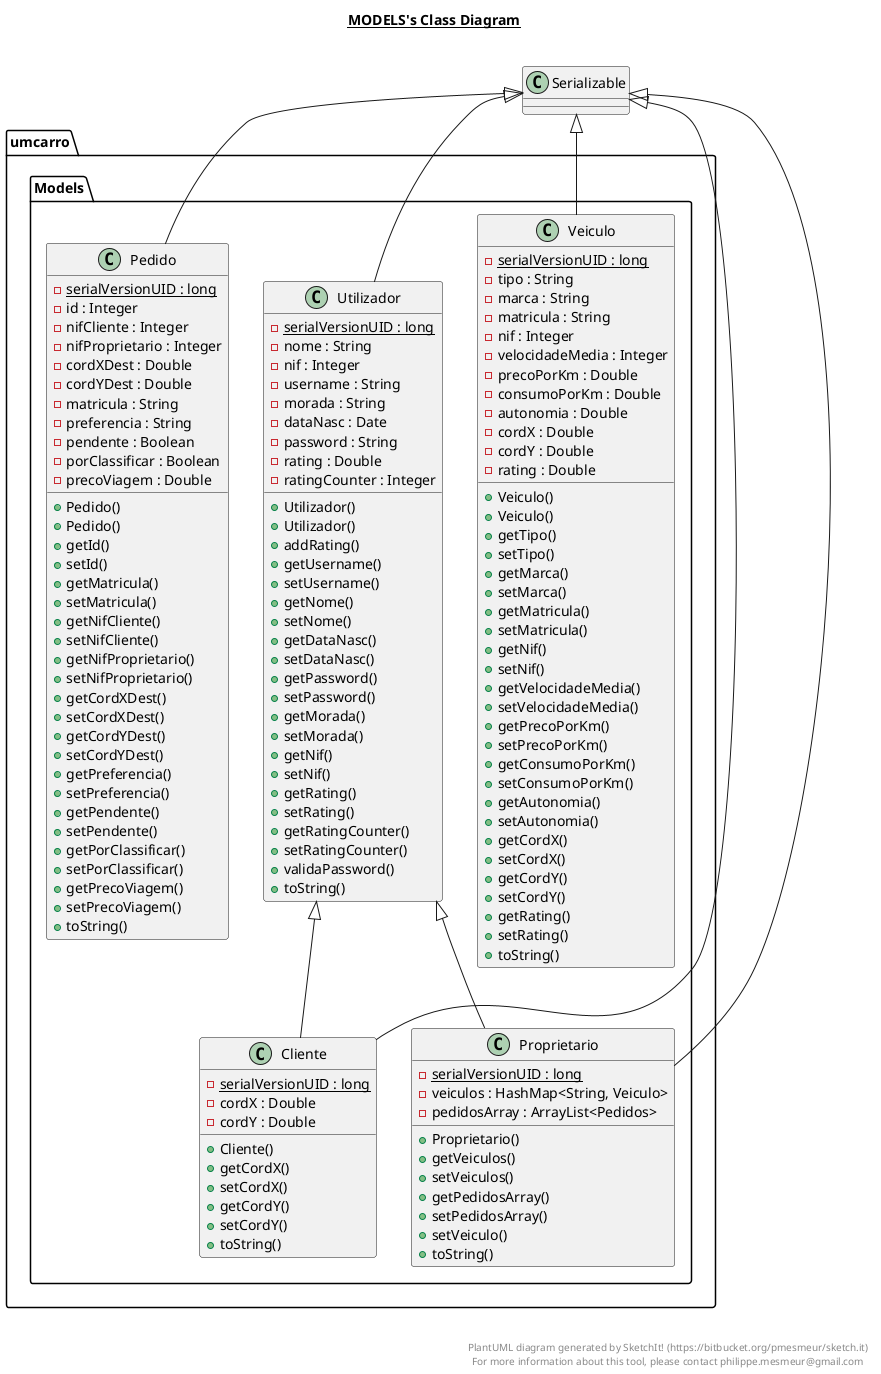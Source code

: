 @startuml

title __MODELS's Class Diagram__\n

  package umcarro.Models {
    class Cliente {
        {static} - serialVersionUID : long
        - cordX : Double
        - cordY : Double
        + Cliente()
        + getCordX()
        + setCordX()
        + getCordY()
        + setCordY()
        + toString()
    }
  }
  

  package umcarro.Models {
    class Pedido {
        {static} - serialVersionUID : long
        - id : Integer
        - nifCliente : Integer
        - nifProprietario : Integer
        - cordXDest : Double
        - cordYDest : Double
        - matricula : String
        - preferencia : String
        - pendente : Boolean
        - porClassificar : Boolean
        - precoViagem : Double
        + Pedido()
        + Pedido()
        + getId()
        + setId()
        + getMatricula()
        + setMatricula()
        + getNifCliente()
        + setNifCliente()
        + getNifProprietario()
        + setNifProprietario()
        + getCordXDest()
        + setCordXDest()
        + getCordYDest()
        + setCordYDest()
        + getPreferencia()
        + setPreferencia()
        + getPendente()
        + setPendente()
        + getPorClassificar()
        + setPorClassificar()
        + getPrecoViagem()
        + setPrecoViagem()
        + toString()
    }
  }
  

  package umcarro.Models {
    class Proprietario {
        {static} - serialVersionUID : long
        - veiculos : HashMap<String, Veiculo>
        - pedidosArray : ArrayList<Pedidos>
        + Proprietario()
        + getVeiculos()
        + setVeiculos()
        + getPedidosArray()
        + setPedidosArray()
        + setVeiculo()
        + toString()
    }
  }
  

  package umcarro.Models {
    class Utilizador {
        {static} - serialVersionUID : long
        - nome : String
        - nif : Integer
        - username : String
        - morada : String
        - dataNasc : Date
        - password : String
        - rating : Double
        - ratingCounter : Integer
        + Utilizador()
        + Utilizador()
        + addRating()
        + getUsername()
        + setUsername()
        + getNome()
        + setNome()
        + getDataNasc()
        + setDataNasc()
        + getPassword()
        + setPassword()
        + getMorada()
        + setMorada()
        + getNif()
        + setNif()
        + getRating()
        + setRating()
        + getRatingCounter()
        + setRatingCounter()
        + validaPassword()
        + toString()
    }
  }
  

  package umcarro.Models {
    class Veiculo {
        {static} - serialVersionUID : long
        - tipo : String
        - marca : String
        - matricula : String
        - nif : Integer
        - velocidadeMedia : Integer
        - precoPorKm : Double
        - consumoPorKm : Double
        - autonomia : Double
        - cordX : Double
        - cordY : Double
        - rating : Double
        + Veiculo()
        + Veiculo()
        + getTipo()
        + setTipo()
        + getMarca()
        + setMarca()
        + getMatricula()
        + setMatricula()
        + getNif()
        + setNif()
        + getVelocidadeMedia()
        + setVelocidadeMedia()
        + getPrecoPorKm()
        + setPrecoPorKm()
        + getConsumoPorKm()
        + setConsumoPorKm()
        + getAutonomia()
        + setAutonomia()
        + getCordX()
        + setCordX()
        + getCordY()
        + setCordY()
        + getRating()
        + setRating()
        + toString()
    }
  }
  

  Cliente -up-|> Serializable
  Cliente -up-|> Utilizador
  Pedido -up-|> Serializable
  Proprietario -up-|> Serializable
  Proprietario -up-|> Utilizador
  Utilizador -up-|> Serializable
  Veiculo -up-|> Serializable


right footer


PlantUML diagram generated by SketchIt! (https://bitbucket.org/pmesmeur/sketch.it)
For more information about this tool, please contact philippe.mesmeur@gmail.com
endfooter

@enduml
